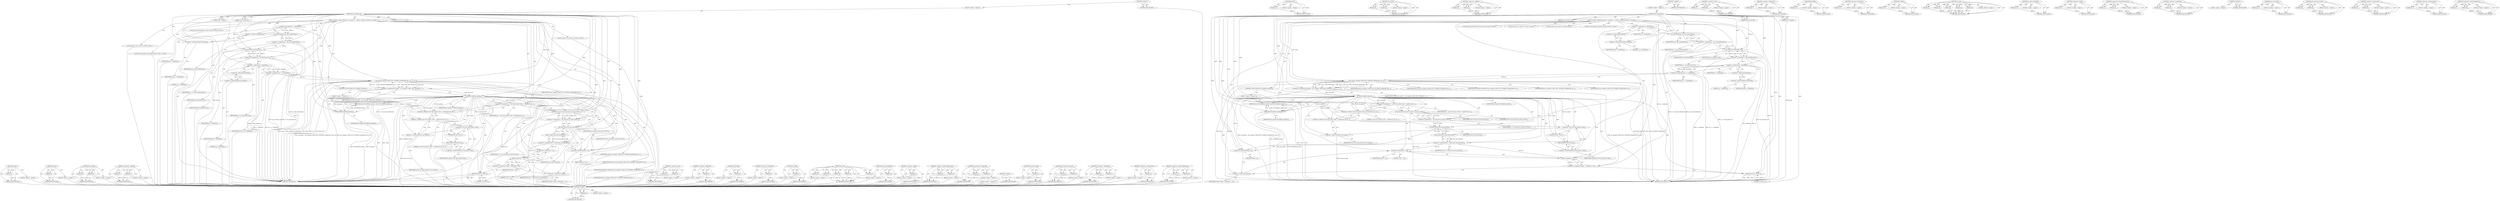 digraph "&lt;operator&gt;.indirectFieldAccess" {
vulnerable_205 [label=<(METHOD,xzalloc)>];
vulnerable_206 [label=<(PARAM,p1)>];
vulnerable_207 [label=<(BLOCK,&lt;empty&gt;,&lt;empty&gt;)>];
vulnerable_208 [label=<(METHOD_RETURN,ANY)>];
vulnerable_189 [label=<(METHOD,ntoh32)>];
vulnerable_190 [label=<(PARAM,p1)>];
vulnerable_191 [label=<(BLOCK,&lt;empty&gt;,&lt;empty&gt;)>];
vulnerable_192 [label=<(METHOD_RETURN,ANY)>];
vulnerable_139 [label=<(METHOD,nfs_add_fh3)>];
vulnerable_140 [label=<(PARAM,p1)>];
vulnerable_141 [label=<(PARAM,p2)>];
vulnerable_142 [label=<(BLOCK,&lt;empty&gt;,&lt;empty&gt;)>];
vulnerable_143 [label=<(METHOD_RETURN,ANY)>];
vulnerable_165 [label=<(METHOD,&lt;operator&gt;.addition)>];
vulnerable_166 [label=<(PARAM,p1)>];
vulnerable_167 [label=<(PARAM,p2)>];
vulnerable_168 [label=<(BLOCK,&lt;empty&gt;,&lt;empty&gt;)>];
vulnerable_169 [label=<(METHOD_RETURN,ANY)>];
vulnerable_6 [label=<(METHOD,&lt;global&gt;)<SUB>1</SUB>>];
vulnerable_7 [label=<(BLOCK,&lt;empty&gt;,&lt;empty&gt;)<SUB>1</SUB>>];
vulnerable_8 [label=<(METHOD,nfs_readlink_req)<SUB>1</SUB>>];
vulnerable_9 [label=<(PARAM,struct nfs_priv *npriv)<SUB>1</SUB>>];
vulnerable_10 [label=<(PARAM,struct nfs_fh *fh)<SUB>1</SUB>>];
vulnerable_11 [label=<(PARAM,char **target)<SUB>2</SUB>>];
vulnerable_12 [label=<(BLOCK,{
	uint32_t data[1024];
	uint32_t *p;
	uint32_t...,{
	uint32_t data[1024];
	uint32_t *p;
	uint32_t...)<SUB>3</SUB>>];
vulnerable_13 [label="<(LOCAL,uint32_t[1024] data: uint32_t[1024])<SUB>4</SUB>>"];
vulnerable_14 [label="<(LOCAL,uint32_t* p: uint32_t*)<SUB>5</SUB>>"];
vulnerable_15 [label="<(LOCAL,uint32_t len: uint32_t)<SUB>6</SUB>>"];
vulnerable_16 [label="<(LOCAL,struct packet* nfs_packet: packet*)<SUB>7</SUB>>"];
vulnerable_17 [label=<(&lt;operator&gt;.assignment,p = &amp;(data[0]))<SUB>30</SUB>>];
vulnerable_18 [label=<(IDENTIFIER,p,p = &amp;(data[0]))<SUB>30</SUB>>];
vulnerable_19 [label=<(&lt;operator&gt;.addressOf,&amp;(data[0]))<SUB>30</SUB>>];
vulnerable_20 [label=<(&lt;operator&gt;.indirectIndexAccess,data[0])<SUB>30</SUB>>];
vulnerable_21 [label=<(IDENTIFIER,data,p = &amp;(data[0]))<SUB>30</SUB>>];
vulnerable_22 [label=<(LITERAL,0,p = &amp;(data[0]))<SUB>30</SUB>>];
vulnerable_23 [label=<(&lt;operator&gt;.assignment,p = rpc_add_credentials(p))<SUB>31</SUB>>];
vulnerable_24 [label=<(IDENTIFIER,p,p = rpc_add_credentials(p))<SUB>31</SUB>>];
vulnerable_25 [label=<(rpc_add_credentials,rpc_add_credentials(p))<SUB>31</SUB>>];
vulnerable_26 [label=<(IDENTIFIER,p,rpc_add_credentials(p))<SUB>31</SUB>>];
vulnerable_27 [label=<(&lt;operator&gt;.assignment,p = nfs_add_fh3(p, fh))<SUB>33</SUB>>];
vulnerable_28 [label=<(IDENTIFIER,p,p = nfs_add_fh3(p, fh))<SUB>33</SUB>>];
vulnerable_29 [label=<(nfs_add_fh3,nfs_add_fh3(p, fh))<SUB>33</SUB>>];
vulnerable_30 [label=<(IDENTIFIER,p,nfs_add_fh3(p, fh))<SUB>33</SUB>>];
vulnerable_31 [label=<(IDENTIFIER,fh,nfs_add_fh3(p, fh))<SUB>33</SUB>>];
vulnerable_32 [label=<(&lt;operator&gt;.assignment,len = p - &amp;(data[0]))<SUB>35</SUB>>];
vulnerable_33 [label=<(IDENTIFIER,len,len = p - &amp;(data[0]))<SUB>35</SUB>>];
vulnerable_34 [label=<(&lt;operator&gt;.subtraction,p - &amp;(data[0]))<SUB>35</SUB>>];
vulnerable_35 [label=<(IDENTIFIER,p,p - &amp;(data[0]))<SUB>35</SUB>>];
vulnerable_36 [label=<(&lt;operator&gt;.addressOf,&amp;(data[0]))<SUB>35</SUB>>];
vulnerable_37 [label=<(&lt;operator&gt;.indirectIndexAccess,data[0])<SUB>35</SUB>>];
vulnerable_38 [label=<(IDENTIFIER,data,p - &amp;(data[0]))<SUB>35</SUB>>];
vulnerable_39 [label=<(LITERAL,0,p - &amp;(data[0]))<SUB>35</SUB>>];
vulnerable_40 [label=<(&lt;operator&gt;.assignment,nfs_packet = rpc_req(npriv, PROG_NFS, NFSPROC3_...)<SUB>37</SUB>>];
vulnerable_41 [label=<(IDENTIFIER,nfs_packet,nfs_packet = rpc_req(npriv, PROG_NFS, NFSPROC3_...)<SUB>37</SUB>>];
vulnerable_42 [label=<(rpc_req,rpc_req(npriv, PROG_NFS, NFSPROC3_READLINK, dat...)<SUB>37</SUB>>];
vulnerable_43 [label=<(IDENTIFIER,npriv,rpc_req(npriv, PROG_NFS, NFSPROC3_READLINK, dat...)<SUB>37</SUB>>];
vulnerable_44 [label=<(IDENTIFIER,PROG_NFS,rpc_req(npriv, PROG_NFS, NFSPROC3_READLINK, dat...)<SUB>37</SUB>>];
vulnerable_45 [label=<(IDENTIFIER,NFSPROC3_READLINK,rpc_req(npriv, PROG_NFS, NFSPROC3_READLINK, dat...)<SUB>37</SUB>>];
vulnerable_46 [label=<(IDENTIFIER,data,rpc_req(npriv, PROG_NFS, NFSPROC3_READLINK, dat...)<SUB>37</SUB>>];
vulnerable_47 [label=<(IDENTIFIER,len,rpc_req(npriv, PROG_NFS, NFSPROC3_READLINK, dat...)<SUB>37</SUB>>];
vulnerable_48 [label=<(CONTROL_STRUCTURE,IF,if (IS_ERR(nfs_packet)))<SUB>38</SUB>>];
vulnerable_49 [label=<(IS_ERR,IS_ERR(nfs_packet))<SUB>38</SUB>>];
vulnerable_50 [label=<(IDENTIFIER,nfs_packet,IS_ERR(nfs_packet))<SUB>38</SUB>>];
vulnerable_51 [label=<(BLOCK,&lt;empty&gt;,&lt;empty&gt;)<SUB>39</SUB>>];
vulnerable_52 [label=<(RETURN,return PTR_ERR(nfs_packet);,return PTR_ERR(nfs_packet);)<SUB>39</SUB>>];
vulnerable_53 [label=<(PTR_ERR,PTR_ERR(nfs_packet))<SUB>39</SUB>>];
vulnerable_54 [label=<(IDENTIFIER,nfs_packet,PTR_ERR(nfs_packet))<SUB>39</SUB>>];
vulnerable_55 [label=<(&lt;operator&gt;.assignment,p = (void *)nfs_packet-&gt;data + sizeof(struct rp...)<SUB>41</SUB>>];
vulnerable_56 [label=<(IDENTIFIER,p,p = (void *)nfs_packet-&gt;data + sizeof(struct rp...)<SUB>41</SUB>>];
vulnerable_57 [label=<(&lt;operator&gt;.addition,(void *)nfs_packet-&gt;data + sizeof(struct rpc_re...)<SUB>41</SUB>>];
vulnerable_58 [label=<(&lt;operator&gt;.addition,(void *)nfs_packet-&gt;data + sizeof(struct rpc_re...)<SUB>41</SUB>>];
vulnerable_59 [label=<(&lt;operator&gt;.cast,(void *)nfs_packet-&gt;data)<SUB>41</SUB>>];
vulnerable_60 [label=<(UNKNOWN,void *,void *)<SUB>41</SUB>>];
vulnerable_61 [label=<(&lt;operator&gt;.indirectFieldAccess,nfs_packet-&gt;data)<SUB>41</SUB>>];
vulnerable_62 [label=<(IDENTIFIER,nfs_packet,(void *)nfs_packet-&gt;data)<SUB>41</SUB>>];
vulnerable_63 [label=<(FIELD_IDENTIFIER,data,data)<SUB>41</SUB>>];
vulnerable_64 [label=<(&lt;operator&gt;.sizeOf,sizeof(struct rpc_reply))<SUB>41</SUB>>];
vulnerable_65 [label=<(IDENTIFIER,struct rpc_reply,sizeof(struct rpc_reply))<SUB>41</SUB>>];
vulnerable_66 [label=<(LITERAL,4,(void *)nfs_packet-&gt;data + sizeof(struct rpc_re...)<SUB>41</SUB>>];
vulnerable_67 [label=<(&lt;operator&gt;.assignment,p = nfs_read_post_op_attr(p, NULL))<SUB>43</SUB>>];
vulnerable_68 [label=<(IDENTIFIER,p,p = nfs_read_post_op_attr(p, NULL))<SUB>43</SUB>>];
vulnerable_69 [label=<(nfs_read_post_op_attr,nfs_read_post_op_attr(p, NULL))<SUB>43</SUB>>];
vulnerable_70 [label=<(IDENTIFIER,p,nfs_read_post_op_attr(p, NULL))<SUB>43</SUB>>];
vulnerable_71 [label=<(IDENTIFIER,NULL,nfs_read_post_op_attr(p, NULL))<SUB>43</SUB>>];
vulnerable_72 [label=<(&lt;operator&gt;.assignment,len = ntoh32(net_read_uint32(p)))<SUB>45</SUB>>];
vulnerable_73 [label=<(IDENTIFIER,len,len = ntoh32(net_read_uint32(p)))<SUB>45</SUB>>];
vulnerable_74 [label=<(ntoh32,ntoh32(net_read_uint32(p)))<SUB>45</SUB>>];
vulnerable_75 [label=<(net_read_uint32,net_read_uint32(p))<SUB>45</SUB>>];
vulnerable_76 [label=<(IDENTIFIER,p,net_read_uint32(p))<SUB>45</SUB>>];
vulnerable_77 [label=<(&lt;operator&gt;.postIncrement,p++)<SUB>46</SUB>>];
vulnerable_78 [label=<(IDENTIFIER,p,p++)<SUB>46</SUB>>];
vulnerable_79 [label=<(&lt;operator&gt;.assignment,*target = xzalloc(len + 1))<SUB>48</SUB>>];
vulnerable_80 [label=<(&lt;operator&gt;.indirection,*target)<SUB>48</SUB>>];
vulnerable_81 [label=<(IDENTIFIER,target,*target = xzalloc(len + 1))<SUB>48</SUB>>];
vulnerable_82 [label=<(xzalloc,xzalloc(len + 1))<SUB>48</SUB>>];
vulnerable_83 [label=<(&lt;operator&gt;.addition,len + 1)<SUB>48</SUB>>];
vulnerable_84 [label=<(IDENTIFIER,len,len + 1)<SUB>48</SUB>>];
vulnerable_85 [label=<(LITERAL,1,len + 1)<SUB>48</SUB>>];
vulnerable_86 [label=<(RETURN,return 0;,return 0;)<SUB>49</SUB>>];
vulnerable_87 [label=<(LITERAL,0,return 0;)<SUB>49</SUB>>];
vulnerable_88 [label=<(METHOD_RETURN,int)<SUB>1</SUB>>];
vulnerable_90 [label=<(METHOD_RETURN,ANY)<SUB>1</SUB>>];
vulnerable_170 [label=<(METHOD,&lt;operator&gt;.cast)>];
vulnerable_171 [label=<(PARAM,p1)>];
vulnerable_172 [label=<(PARAM,p2)>];
vulnerable_173 [label=<(BLOCK,&lt;empty&gt;,&lt;empty&gt;)>];
vulnerable_174 [label=<(METHOD_RETURN,ANY)>];
vulnerable_126 [label=<(METHOD,&lt;operator&gt;.addressOf)>];
vulnerable_127 [label=<(PARAM,p1)>];
vulnerable_128 [label=<(BLOCK,&lt;empty&gt;,&lt;empty&gt;)>];
vulnerable_129 [label=<(METHOD_RETURN,ANY)>];
vulnerable_161 [label=<(METHOD,PTR_ERR)>];
vulnerable_162 [label=<(PARAM,p1)>];
vulnerable_163 [label=<(BLOCK,&lt;empty&gt;,&lt;empty&gt;)>];
vulnerable_164 [label=<(METHOD_RETURN,ANY)>];
vulnerable_201 [label=<(METHOD,&lt;operator&gt;.indirection)>];
vulnerable_202 [label=<(PARAM,p1)>];
vulnerable_203 [label=<(BLOCK,&lt;empty&gt;,&lt;empty&gt;)>];
vulnerable_204 [label=<(METHOD_RETURN,ANY)>];
vulnerable_157 [label=<(METHOD,IS_ERR)>];
vulnerable_158 [label=<(PARAM,p1)>];
vulnerable_159 [label=<(BLOCK,&lt;empty&gt;,&lt;empty&gt;)>];
vulnerable_160 [label=<(METHOD_RETURN,ANY)>];
vulnerable_149 [label=<(METHOD,rpc_req)>];
vulnerable_150 [label=<(PARAM,p1)>];
vulnerable_151 [label=<(PARAM,p2)>];
vulnerable_152 [label=<(PARAM,p3)>];
vulnerable_153 [label=<(PARAM,p4)>];
vulnerable_154 [label=<(PARAM,p5)>];
vulnerable_155 [label=<(BLOCK,&lt;empty&gt;,&lt;empty&gt;)>];
vulnerable_156 [label=<(METHOD_RETURN,ANY)>];
vulnerable_135 [label=<(METHOD,rpc_add_credentials)>];
vulnerable_136 [label=<(PARAM,p1)>];
vulnerable_137 [label=<(BLOCK,&lt;empty&gt;,&lt;empty&gt;)>];
vulnerable_138 [label=<(METHOD_RETURN,ANY)>];
vulnerable_180 [label=<(METHOD,&lt;operator&gt;.sizeOf)>];
vulnerable_181 [label=<(PARAM,p1)>];
vulnerable_182 [label=<(BLOCK,&lt;empty&gt;,&lt;empty&gt;)>];
vulnerable_183 [label=<(METHOD_RETURN,ANY)>];
vulnerable_130 [label=<(METHOD,&lt;operator&gt;.indirectIndexAccess)>];
vulnerable_131 [label=<(PARAM,p1)>];
vulnerable_132 [label=<(PARAM,p2)>];
vulnerable_133 [label=<(BLOCK,&lt;empty&gt;,&lt;empty&gt;)>];
vulnerable_134 [label=<(METHOD_RETURN,ANY)>];
vulnerable_121 [label=<(METHOD,&lt;operator&gt;.assignment)>];
vulnerable_122 [label=<(PARAM,p1)>];
vulnerable_123 [label=<(PARAM,p2)>];
vulnerable_124 [label=<(BLOCK,&lt;empty&gt;,&lt;empty&gt;)>];
vulnerable_125 [label=<(METHOD_RETURN,ANY)>];
vulnerable_115 [label=<(METHOD,&lt;global&gt;)<SUB>1</SUB>>];
vulnerable_116 [label=<(BLOCK,&lt;empty&gt;,&lt;empty&gt;)>];
vulnerable_117 [label=<(METHOD_RETURN,ANY)>];
vulnerable_193 [label=<(METHOD,net_read_uint32)>];
vulnerable_194 [label=<(PARAM,p1)>];
vulnerable_195 [label=<(BLOCK,&lt;empty&gt;,&lt;empty&gt;)>];
vulnerable_196 [label=<(METHOD_RETURN,ANY)>];
vulnerable_184 [label=<(METHOD,nfs_read_post_op_attr)>];
vulnerable_185 [label=<(PARAM,p1)>];
vulnerable_186 [label=<(PARAM,p2)>];
vulnerable_187 [label=<(BLOCK,&lt;empty&gt;,&lt;empty&gt;)>];
vulnerable_188 [label=<(METHOD_RETURN,ANY)>];
vulnerable_144 [label=<(METHOD,&lt;operator&gt;.subtraction)>];
vulnerable_145 [label=<(PARAM,p1)>];
vulnerable_146 [label=<(PARAM,p2)>];
vulnerable_147 [label=<(BLOCK,&lt;empty&gt;,&lt;empty&gt;)>];
vulnerable_148 [label=<(METHOD_RETURN,ANY)>];
vulnerable_197 [label=<(METHOD,&lt;operator&gt;.postIncrement)>];
vulnerable_198 [label=<(PARAM,p1)>];
vulnerable_199 [label=<(BLOCK,&lt;empty&gt;,&lt;empty&gt;)>];
vulnerable_200 [label=<(METHOD_RETURN,ANY)>];
vulnerable_175 [label=<(METHOD,&lt;operator&gt;.indirectFieldAccess)>];
vulnerable_176 [label=<(PARAM,p1)>];
vulnerable_177 [label=<(PARAM,p2)>];
vulnerable_178 [label=<(BLOCK,&lt;empty&gt;,&lt;empty&gt;)>];
vulnerable_179 [label=<(METHOD_RETURN,ANY)>];
fixed_205 [label=<(METHOD,xzalloc)>];
fixed_206 [label=<(PARAM,p1)>];
fixed_207 [label=<(BLOCK,&lt;empty&gt;,&lt;empty&gt;)>];
fixed_208 [label=<(METHOD_RETURN,ANY)>];
fixed_189 [label=<(METHOD,ntoh32)>];
fixed_190 [label=<(PARAM,p1)>];
fixed_191 [label=<(BLOCK,&lt;empty&gt;,&lt;empty&gt;)>];
fixed_192 [label=<(METHOD_RETURN,ANY)>];
fixed_139 [label=<(METHOD,nfs_add_fh3)>];
fixed_140 [label=<(PARAM,p1)>];
fixed_141 [label=<(PARAM,p2)>];
fixed_142 [label=<(BLOCK,&lt;empty&gt;,&lt;empty&gt;)>];
fixed_143 [label=<(METHOD_RETURN,ANY)>];
fixed_165 [label=<(METHOD,&lt;operator&gt;.addition)>];
fixed_166 [label=<(PARAM,p1)>];
fixed_167 [label=<(PARAM,p2)>];
fixed_168 [label=<(BLOCK,&lt;empty&gt;,&lt;empty&gt;)>];
fixed_169 [label=<(METHOD_RETURN,ANY)>];
fixed_6 [label=<(METHOD,&lt;global&gt;)<SUB>1</SUB>>];
fixed_7 [label=<(BLOCK,&lt;empty&gt;,&lt;empty&gt;)<SUB>1</SUB>>];
fixed_8 [label=<(METHOD,nfs_readlink_req)<SUB>1</SUB>>];
fixed_9 [label=<(PARAM,struct nfs_priv *npriv)<SUB>1</SUB>>];
fixed_10 [label=<(PARAM,struct nfs_fh *fh)<SUB>1</SUB>>];
fixed_11 [label=<(PARAM,char **target)<SUB>2</SUB>>];
fixed_12 [label=<(BLOCK,{
	uint32_t data[1024];
	uint32_t *p;
	uint32_t...,{
	uint32_t data[1024];
	uint32_t *p;
	uint32_t...)<SUB>3</SUB>>];
fixed_13 [label="<(LOCAL,uint32_t[1024] data: uint32_t[1024])<SUB>4</SUB>>"];
fixed_14 [label="<(LOCAL,uint32_t* p: uint32_t*)<SUB>5</SUB>>"];
fixed_15 [label="<(LOCAL,uint32_t len: uint32_t)<SUB>6</SUB>>"];
fixed_16 [label="<(LOCAL,struct packet* nfs_packet: packet*)<SUB>7</SUB>>"];
fixed_17 [label=<(&lt;operator&gt;.assignment,p = &amp;(data[0]))<SUB>30</SUB>>];
fixed_18 [label=<(IDENTIFIER,p,p = &amp;(data[0]))<SUB>30</SUB>>];
fixed_19 [label=<(&lt;operator&gt;.addressOf,&amp;(data[0]))<SUB>30</SUB>>];
fixed_20 [label=<(&lt;operator&gt;.indirectIndexAccess,data[0])<SUB>30</SUB>>];
fixed_21 [label=<(IDENTIFIER,data,p = &amp;(data[0]))<SUB>30</SUB>>];
fixed_22 [label=<(LITERAL,0,p = &amp;(data[0]))<SUB>30</SUB>>];
fixed_23 [label=<(&lt;operator&gt;.assignment,p = rpc_add_credentials(p))<SUB>31</SUB>>];
fixed_24 [label=<(IDENTIFIER,p,p = rpc_add_credentials(p))<SUB>31</SUB>>];
fixed_25 [label=<(rpc_add_credentials,rpc_add_credentials(p))<SUB>31</SUB>>];
fixed_26 [label=<(IDENTIFIER,p,rpc_add_credentials(p))<SUB>31</SUB>>];
fixed_27 [label=<(&lt;operator&gt;.assignment,p = nfs_add_fh3(p, fh))<SUB>33</SUB>>];
fixed_28 [label=<(IDENTIFIER,p,p = nfs_add_fh3(p, fh))<SUB>33</SUB>>];
fixed_29 [label=<(nfs_add_fh3,nfs_add_fh3(p, fh))<SUB>33</SUB>>];
fixed_30 [label=<(IDENTIFIER,p,nfs_add_fh3(p, fh))<SUB>33</SUB>>];
fixed_31 [label=<(IDENTIFIER,fh,nfs_add_fh3(p, fh))<SUB>33</SUB>>];
fixed_32 [label=<(&lt;operator&gt;.assignment,len = p - &amp;(data[0]))<SUB>35</SUB>>];
fixed_33 [label=<(IDENTIFIER,len,len = p - &amp;(data[0]))<SUB>35</SUB>>];
fixed_34 [label=<(&lt;operator&gt;.subtraction,p - &amp;(data[0]))<SUB>35</SUB>>];
fixed_35 [label=<(IDENTIFIER,p,p - &amp;(data[0]))<SUB>35</SUB>>];
fixed_36 [label=<(&lt;operator&gt;.addressOf,&amp;(data[0]))<SUB>35</SUB>>];
fixed_37 [label=<(&lt;operator&gt;.indirectIndexAccess,data[0])<SUB>35</SUB>>];
fixed_38 [label=<(IDENTIFIER,data,p - &amp;(data[0]))<SUB>35</SUB>>];
fixed_39 [label=<(LITERAL,0,p - &amp;(data[0]))<SUB>35</SUB>>];
fixed_40 [label=<(&lt;operator&gt;.assignment,nfs_packet = rpc_req(npriv, PROG_NFS, NFSPROC3_...)<SUB>37</SUB>>];
fixed_41 [label=<(IDENTIFIER,nfs_packet,nfs_packet = rpc_req(npriv, PROG_NFS, NFSPROC3_...)<SUB>37</SUB>>];
fixed_42 [label=<(rpc_req,rpc_req(npriv, PROG_NFS, NFSPROC3_READLINK, dat...)<SUB>37</SUB>>];
fixed_43 [label=<(IDENTIFIER,npriv,rpc_req(npriv, PROG_NFS, NFSPROC3_READLINK, dat...)<SUB>37</SUB>>];
fixed_44 [label=<(IDENTIFIER,PROG_NFS,rpc_req(npriv, PROG_NFS, NFSPROC3_READLINK, dat...)<SUB>37</SUB>>];
fixed_45 [label=<(IDENTIFIER,NFSPROC3_READLINK,rpc_req(npriv, PROG_NFS, NFSPROC3_READLINK, dat...)<SUB>37</SUB>>];
fixed_46 [label=<(IDENTIFIER,data,rpc_req(npriv, PROG_NFS, NFSPROC3_READLINK, dat...)<SUB>37</SUB>>];
fixed_47 [label=<(IDENTIFIER,len,rpc_req(npriv, PROG_NFS, NFSPROC3_READLINK, dat...)<SUB>37</SUB>>];
fixed_48 [label=<(CONTROL_STRUCTURE,IF,if (IS_ERR(nfs_packet)))<SUB>38</SUB>>];
fixed_49 [label=<(IS_ERR,IS_ERR(nfs_packet))<SUB>38</SUB>>];
fixed_50 [label=<(IDENTIFIER,nfs_packet,IS_ERR(nfs_packet))<SUB>38</SUB>>];
fixed_51 [label=<(BLOCK,&lt;empty&gt;,&lt;empty&gt;)<SUB>39</SUB>>];
fixed_52 [label=<(RETURN,return PTR_ERR(nfs_packet);,return PTR_ERR(nfs_packet);)<SUB>39</SUB>>];
fixed_53 [label=<(PTR_ERR,PTR_ERR(nfs_packet))<SUB>39</SUB>>];
fixed_54 [label=<(IDENTIFIER,nfs_packet,PTR_ERR(nfs_packet))<SUB>39</SUB>>];
fixed_55 [label=<(&lt;operator&gt;.assignment,p = (void *)nfs_packet-&gt;data + sizeof(struct rp...)<SUB>41</SUB>>];
fixed_56 [label=<(IDENTIFIER,p,p = (void *)nfs_packet-&gt;data + sizeof(struct rp...)<SUB>41</SUB>>];
fixed_57 [label=<(&lt;operator&gt;.addition,(void *)nfs_packet-&gt;data + sizeof(struct rpc_re...)<SUB>41</SUB>>];
fixed_58 [label=<(&lt;operator&gt;.addition,(void *)nfs_packet-&gt;data + sizeof(struct rpc_re...)<SUB>41</SUB>>];
fixed_59 [label=<(&lt;operator&gt;.cast,(void *)nfs_packet-&gt;data)<SUB>41</SUB>>];
fixed_60 [label=<(UNKNOWN,void *,void *)<SUB>41</SUB>>];
fixed_61 [label=<(&lt;operator&gt;.indirectFieldAccess,nfs_packet-&gt;data)<SUB>41</SUB>>];
fixed_62 [label=<(IDENTIFIER,nfs_packet,(void *)nfs_packet-&gt;data)<SUB>41</SUB>>];
fixed_63 [label=<(FIELD_IDENTIFIER,data,data)<SUB>41</SUB>>];
fixed_64 [label=<(&lt;operator&gt;.sizeOf,sizeof(struct rpc_reply))<SUB>41</SUB>>];
fixed_65 [label=<(IDENTIFIER,struct rpc_reply,sizeof(struct rpc_reply))<SUB>41</SUB>>];
fixed_66 [label=<(LITERAL,4,(void *)nfs_packet-&gt;data + sizeof(struct rpc_re...)<SUB>41</SUB>>];
fixed_67 [label=<(&lt;operator&gt;.assignment,p = nfs_read_post_op_attr(p, NULL))<SUB>43</SUB>>];
fixed_68 [label=<(IDENTIFIER,p,p = nfs_read_post_op_attr(p, NULL))<SUB>43</SUB>>];
fixed_69 [label=<(nfs_read_post_op_attr,nfs_read_post_op_attr(p, NULL))<SUB>43</SUB>>];
fixed_70 [label=<(IDENTIFIER,p,nfs_read_post_op_attr(p, NULL))<SUB>43</SUB>>];
fixed_71 [label=<(IDENTIFIER,NULL,nfs_read_post_op_attr(p, NULL))<SUB>43</SUB>>];
fixed_72 [label=<(&lt;operator&gt;.assignment,len = ntoh32(net_read_uint32(p)))<SUB>45</SUB>>];
fixed_73 [label=<(IDENTIFIER,len,len = ntoh32(net_read_uint32(p)))<SUB>45</SUB>>];
fixed_74 [label=<(ntoh32,ntoh32(net_read_uint32(p)))<SUB>45</SUB>>];
fixed_75 [label=<(net_read_uint32,net_read_uint32(p))<SUB>45</SUB>>];
fixed_76 [label=<(IDENTIFIER,p,net_read_uint32(p))<SUB>45</SUB>>];
fixed_77 [label=<(&lt;operator&gt;.postIncrement,p++)<SUB>50</SUB>>];
fixed_78 [label=<(IDENTIFIER,p,p++)<SUB>50</SUB>>];
fixed_79 [label=<(&lt;operator&gt;.assignment,*target = xzalloc(len + 1))<SUB>52</SUB>>];
fixed_80 [label=<(&lt;operator&gt;.indirection,*target)<SUB>52</SUB>>];
fixed_81 [label=<(IDENTIFIER,target,*target = xzalloc(len + 1))<SUB>52</SUB>>];
fixed_82 [label=<(xzalloc,xzalloc(len + 1))<SUB>52</SUB>>];
fixed_83 [label=<(&lt;operator&gt;.addition,len + 1)<SUB>52</SUB>>];
fixed_84 [label=<(IDENTIFIER,len,len + 1)<SUB>52</SUB>>];
fixed_85 [label=<(LITERAL,1,len + 1)<SUB>52</SUB>>];
fixed_86 [label=<(RETURN,return 0;,return 0;)<SUB>53</SUB>>];
fixed_87 [label=<(LITERAL,0,return 0;)<SUB>53</SUB>>];
fixed_88 [label=<(METHOD_RETURN,int)<SUB>1</SUB>>];
fixed_90 [label=<(METHOD_RETURN,ANY)<SUB>1</SUB>>];
fixed_170 [label=<(METHOD,&lt;operator&gt;.cast)>];
fixed_171 [label=<(PARAM,p1)>];
fixed_172 [label=<(PARAM,p2)>];
fixed_173 [label=<(BLOCK,&lt;empty&gt;,&lt;empty&gt;)>];
fixed_174 [label=<(METHOD_RETURN,ANY)>];
fixed_126 [label=<(METHOD,&lt;operator&gt;.addressOf)>];
fixed_127 [label=<(PARAM,p1)>];
fixed_128 [label=<(BLOCK,&lt;empty&gt;,&lt;empty&gt;)>];
fixed_129 [label=<(METHOD_RETURN,ANY)>];
fixed_161 [label=<(METHOD,PTR_ERR)>];
fixed_162 [label=<(PARAM,p1)>];
fixed_163 [label=<(BLOCK,&lt;empty&gt;,&lt;empty&gt;)>];
fixed_164 [label=<(METHOD_RETURN,ANY)>];
fixed_201 [label=<(METHOD,&lt;operator&gt;.indirection)>];
fixed_202 [label=<(PARAM,p1)>];
fixed_203 [label=<(BLOCK,&lt;empty&gt;,&lt;empty&gt;)>];
fixed_204 [label=<(METHOD_RETURN,ANY)>];
fixed_157 [label=<(METHOD,IS_ERR)>];
fixed_158 [label=<(PARAM,p1)>];
fixed_159 [label=<(BLOCK,&lt;empty&gt;,&lt;empty&gt;)>];
fixed_160 [label=<(METHOD_RETURN,ANY)>];
fixed_149 [label=<(METHOD,rpc_req)>];
fixed_150 [label=<(PARAM,p1)>];
fixed_151 [label=<(PARAM,p2)>];
fixed_152 [label=<(PARAM,p3)>];
fixed_153 [label=<(PARAM,p4)>];
fixed_154 [label=<(PARAM,p5)>];
fixed_155 [label=<(BLOCK,&lt;empty&gt;,&lt;empty&gt;)>];
fixed_156 [label=<(METHOD_RETURN,ANY)>];
fixed_135 [label=<(METHOD,rpc_add_credentials)>];
fixed_136 [label=<(PARAM,p1)>];
fixed_137 [label=<(BLOCK,&lt;empty&gt;,&lt;empty&gt;)>];
fixed_138 [label=<(METHOD_RETURN,ANY)>];
fixed_180 [label=<(METHOD,&lt;operator&gt;.sizeOf)>];
fixed_181 [label=<(PARAM,p1)>];
fixed_182 [label=<(BLOCK,&lt;empty&gt;,&lt;empty&gt;)>];
fixed_183 [label=<(METHOD_RETURN,ANY)>];
fixed_130 [label=<(METHOD,&lt;operator&gt;.indirectIndexAccess)>];
fixed_131 [label=<(PARAM,p1)>];
fixed_132 [label=<(PARAM,p2)>];
fixed_133 [label=<(BLOCK,&lt;empty&gt;,&lt;empty&gt;)>];
fixed_134 [label=<(METHOD_RETURN,ANY)>];
fixed_121 [label=<(METHOD,&lt;operator&gt;.assignment)>];
fixed_122 [label=<(PARAM,p1)>];
fixed_123 [label=<(PARAM,p2)>];
fixed_124 [label=<(BLOCK,&lt;empty&gt;,&lt;empty&gt;)>];
fixed_125 [label=<(METHOD_RETURN,ANY)>];
fixed_115 [label=<(METHOD,&lt;global&gt;)<SUB>1</SUB>>];
fixed_116 [label=<(BLOCK,&lt;empty&gt;,&lt;empty&gt;)>];
fixed_117 [label=<(METHOD_RETURN,ANY)>];
fixed_193 [label=<(METHOD,net_read_uint32)>];
fixed_194 [label=<(PARAM,p1)>];
fixed_195 [label=<(BLOCK,&lt;empty&gt;,&lt;empty&gt;)>];
fixed_196 [label=<(METHOD_RETURN,ANY)>];
fixed_184 [label=<(METHOD,nfs_read_post_op_attr)>];
fixed_185 [label=<(PARAM,p1)>];
fixed_186 [label=<(PARAM,p2)>];
fixed_187 [label=<(BLOCK,&lt;empty&gt;,&lt;empty&gt;)>];
fixed_188 [label=<(METHOD_RETURN,ANY)>];
fixed_144 [label=<(METHOD,&lt;operator&gt;.subtraction)>];
fixed_145 [label=<(PARAM,p1)>];
fixed_146 [label=<(PARAM,p2)>];
fixed_147 [label=<(BLOCK,&lt;empty&gt;,&lt;empty&gt;)>];
fixed_148 [label=<(METHOD_RETURN,ANY)>];
fixed_197 [label=<(METHOD,&lt;operator&gt;.postIncrement)>];
fixed_198 [label=<(PARAM,p1)>];
fixed_199 [label=<(BLOCK,&lt;empty&gt;,&lt;empty&gt;)>];
fixed_200 [label=<(METHOD_RETURN,ANY)>];
fixed_175 [label=<(METHOD,&lt;operator&gt;.indirectFieldAccess)>];
fixed_176 [label=<(PARAM,p1)>];
fixed_177 [label=<(PARAM,p2)>];
fixed_178 [label=<(BLOCK,&lt;empty&gt;,&lt;empty&gt;)>];
fixed_179 [label=<(METHOD_RETURN,ANY)>];
vulnerable_205 -> vulnerable_206  [key=0, label="AST: "];
vulnerable_205 -> vulnerable_206  [key=1, label="DDG: "];
vulnerable_205 -> vulnerable_207  [key=0, label="AST: "];
vulnerable_205 -> vulnerable_208  [key=0, label="AST: "];
vulnerable_205 -> vulnerable_208  [key=1, label="CFG: "];
vulnerable_206 -> vulnerable_208  [key=0, label="DDG: p1"];
vulnerable_189 -> vulnerable_190  [key=0, label="AST: "];
vulnerable_189 -> vulnerable_190  [key=1, label="DDG: "];
vulnerable_189 -> vulnerable_191  [key=0, label="AST: "];
vulnerable_189 -> vulnerable_192  [key=0, label="AST: "];
vulnerable_189 -> vulnerable_192  [key=1, label="CFG: "];
vulnerable_190 -> vulnerable_192  [key=0, label="DDG: p1"];
vulnerable_139 -> vulnerable_140  [key=0, label="AST: "];
vulnerable_139 -> vulnerable_140  [key=1, label="DDG: "];
vulnerable_139 -> vulnerable_142  [key=0, label="AST: "];
vulnerable_139 -> vulnerable_141  [key=0, label="AST: "];
vulnerable_139 -> vulnerable_141  [key=1, label="DDG: "];
vulnerable_139 -> vulnerable_143  [key=0, label="AST: "];
vulnerable_139 -> vulnerable_143  [key=1, label="CFG: "];
vulnerable_140 -> vulnerable_143  [key=0, label="DDG: p1"];
vulnerable_141 -> vulnerable_143  [key=0, label="DDG: p2"];
vulnerable_165 -> vulnerable_166  [key=0, label="AST: "];
vulnerable_165 -> vulnerable_166  [key=1, label="DDG: "];
vulnerable_165 -> vulnerable_168  [key=0, label="AST: "];
vulnerable_165 -> vulnerable_167  [key=0, label="AST: "];
vulnerable_165 -> vulnerable_167  [key=1, label="DDG: "];
vulnerable_165 -> vulnerable_169  [key=0, label="AST: "];
vulnerable_165 -> vulnerable_169  [key=1, label="CFG: "];
vulnerable_166 -> vulnerable_169  [key=0, label="DDG: p1"];
vulnerable_167 -> vulnerable_169  [key=0, label="DDG: p2"];
vulnerable_6 -> vulnerable_7  [key=0, label="AST: "];
vulnerable_6 -> vulnerable_90  [key=0, label="AST: "];
vulnerable_6 -> vulnerable_90  [key=1, label="CFG: "];
vulnerable_7 -> vulnerable_8  [key=0, label="AST: "];
vulnerable_8 -> vulnerable_9  [key=0, label="AST: "];
vulnerable_8 -> vulnerable_9  [key=1, label="DDG: "];
vulnerable_8 -> vulnerable_10  [key=0, label="AST: "];
vulnerable_8 -> vulnerable_10  [key=1, label="DDG: "];
vulnerable_8 -> vulnerable_11  [key=0, label="AST: "];
vulnerable_8 -> vulnerable_11  [key=1, label="DDG: "];
vulnerable_8 -> vulnerable_12  [key=0, label="AST: "];
vulnerable_8 -> vulnerable_88  [key=0, label="AST: "];
vulnerable_8 -> vulnerable_20  [key=0, label="CFG: "];
vulnerable_8 -> vulnerable_55  [key=0, label="DDG: "];
vulnerable_8 -> vulnerable_86  [key=0, label="DDG: "];
vulnerable_8 -> vulnerable_77  [key=0, label="DDG: "];
vulnerable_8 -> vulnerable_87  [key=0, label="DDG: "];
vulnerable_8 -> vulnerable_25  [key=0, label="DDG: "];
vulnerable_8 -> vulnerable_29  [key=0, label="DDG: "];
vulnerable_8 -> vulnerable_34  [key=0, label="DDG: "];
vulnerable_8 -> vulnerable_42  [key=0, label="DDG: "];
vulnerable_8 -> vulnerable_49  [key=0, label="DDG: "];
vulnerable_8 -> vulnerable_57  [key=0, label="DDG: "];
vulnerable_8 -> vulnerable_69  [key=0, label="DDG: "];
vulnerable_8 -> vulnerable_82  [key=0, label="DDG: "];
vulnerable_8 -> vulnerable_75  [key=0, label="DDG: "];
vulnerable_8 -> vulnerable_83  [key=0, label="DDG: "];
vulnerable_8 -> vulnerable_53  [key=0, label="DDG: "];
vulnerable_9 -> vulnerable_42  [key=0, label="DDG: npriv"];
vulnerable_10 -> vulnerable_29  [key=0, label="DDG: fh"];
vulnerable_11 -> vulnerable_88  [key=0, label="DDG: target"];
vulnerable_12 -> vulnerable_13  [key=0, label="AST: "];
vulnerable_12 -> vulnerable_14  [key=0, label="AST: "];
vulnerable_12 -> vulnerable_15  [key=0, label="AST: "];
vulnerable_12 -> vulnerable_16  [key=0, label="AST: "];
vulnerable_12 -> vulnerable_17  [key=0, label="AST: "];
vulnerable_12 -> vulnerable_23  [key=0, label="AST: "];
vulnerable_12 -> vulnerable_27  [key=0, label="AST: "];
vulnerable_12 -> vulnerable_32  [key=0, label="AST: "];
vulnerable_12 -> vulnerable_40  [key=0, label="AST: "];
vulnerable_12 -> vulnerable_48  [key=0, label="AST: "];
vulnerable_12 -> vulnerable_55  [key=0, label="AST: "];
vulnerable_12 -> vulnerable_67  [key=0, label="AST: "];
vulnerable_12 -> vulnerable_72  [key=0, label="AST: "];
vulnerable_12 -> vulnerable_77  [key=0, label="AST: "];
vulnerable_12 -> vulnerable_79  [key=0, label="AST: "];
vulnerable_12 -> vulnerable_86  [key=0, label="AST: "];
vulnerable_17 -> vulnerable_18  [key=0, label="AST: "];
vulnerable_17 -> vulnerable_19  [key=0, label="AST: "];
vulnerable_17 -> vulnerable_25  [key=0, label="CFG: "];
vulnerable_17 -> vulnerable_25  [key=1, label="DDG: p"];
vulnerable_17 -> vulnerable_88  [key=0, label="DDG: p = &amp;(data[0])"];
vulnerable_19 -> vulnerable_20  [key=0, label="AST: "];
vulnerable_19 -> vulnerable_17  [key=0, label="CFG: "];
vulnerable_20 -> vulnerable_21  [key=0, label="AST: "];
vulnerable_20 -> vulnerable_22  [key=0, label="AST: "];
vulnerable_20 -> vulnerable_19  [key=0, label="CFG: "];
vulnerable_23 -> vulnerable_24  [key=0, label="AST: "];
vulnerable_23 -> vulnerable_25  [key=0, label="AST: "];
vulnerable_23 -> vulnerable_29  [key=0, label="CFG: "];
vulnerable_23 -> vulnerable_29  [key=1, label="DDG: p"];
vulnerable_23 -> vulnerable_88  [key=0, label="DDG: rpc_add_credentials(p)"];
vulnerable_23 -> vulnerable_88  [key=1, label="DDG: p = rpc_add_credentials(p)"];
vulnerable_25 -> vulnerable_26  [key=0, label="AST: "];
vulnerable_25 -> vulnerable_23  [key=0, label="CFG: "];
vulnerable_25 -> vulnerable_23  [key=1, label="DDG: p"];
vulnerable_27 -> vulnerable_28  [key=0, label="AST: "];
vulnerable_27 -> vulnerable_29  [key=0, label="AST: "];
vulnerable_27 -> vulnerable_37  [key=0, label="CFG: "];
vulnerable_27 -> vulnerable_88  [key=0, label="DDG: nfs_add_fh3(p, fh)"];
vulnerable_27 -> vulnerable_88  [key=1, label="DDG: p = nfs_add_fh3(p, fh)"];
vulnerable_27 -> vulnerable_34  [key=0, label="DDG: p"];
vulnerable_29 -> vulnerable_30  [key=0, label="AST: "];
vulnerable_29 -> vulnerable_31  [key=0, label="AST: "];
vulnerable_29 -> vulnerable_27  [key=0, label="CFG: "];
vulnerable_29 -> vulnerable_27  [key=1, label="DDG: p"];
vulnerable_29 -> vulnerable_27  [key=2, label="DDG: fh"];
vulnerable_29 -> vulnerable_88  [key=0, label="DDG: fh"];
vulnerable_32 -> vulnerable_33  [key=0, label="AST: "];
vulnerable_32 -> vulnerable_34  [key=0, label="AST: "];
vulnerable_32 -> vulnerable_42  [key=0, label="CFG: "];
vulnerable_32 -> vulnerable_42  [key=1, label="DDG: len"];
vulnerable_32 -> vulnerable_88  [key=0, label="DDG: p - &amp;(data[0])"];
vulnerable_32 -> vulnerable_88  [key=1, label="DDG: len = p - &amp;(data[0])"];
vulnerable_34 -> vulnerable_35  [key=0, label="AST: "];
vulnerable_34 -> vulnerable_36  [key=0, label="AST: "];
vulnerable_34 -> vulnerable_32  [key=0, label="CFG: "];
vulnerable_34 -> vulnerable_32  [key=1, label="DDG: p"];
vulnerable_34 -> vulnerable_32  [key=2, label="DDG: &amp;(data[0])"];
vulnerable_34 -> vulnerable_88  [key=0, label="DDG: p"];
vulnerable_34 -> vulnerable_88  [key=1, label="DDG: &amp;(data[0])"];
vulnerable_36 -> vulnerable_37  [key=0, label="AST: "];
vulnerable_36 -> vulnerable_34  [key=0, label="CFG: "];
vulnerable_37 -> vulnerable_38  [key=0, label="AST: "];
vulnerable_37 -> vulnerable_39  [key=0, label="AST: "];
vulnerable_37 -> vulnerable_36  [key=0, label="CFG: "];
vulnerable_40 -> vulnerable_41  [key=0, label="AST: "];
vulnerable_40 -> vulnerable_42  [key=0, label="AST: "];
vulnerable_40 -> vulnerable_49  [key=0, label="CFG: "];
vulnerable_40 -> vulnerable_49  [key=1, label="DDG: nfs_packet"];
vulnerable_40 -> vulnerable_88  [key=0, label="DDG: rpc_req(npriv, PROG_NFS, NFSPROC3_READLINK, data, len)"];
vulnerable_40 -> vulnerable_88  [key=1, label="DDG: nfs_packet = rpc_req(npriv, PROG_NFS, NFSPROC3_READLINK, data, len)"];
vulnerable_42 -> vulnerable_43  [key=0, label="AST: "];
vulnerable_42 -> vulnerable_44  [key=0, label="AST: "];
vulnerable_42 -> vulnerable_45  [key=0, label="AST: "];
vulnerable_42 -> vulnerable_46  [key=0, label="AST: "];
vulnerable_42 -> vulnerable_47  [key=0, label="AST: "];
vulnerable_42 -> vulnerable_40  [key=0, label="CFG: "];
vulnerable_42 -> vulnerable_40  [key=1, label="DDG: data"];
vulnerable_42 -> vulnerable_40  [key=2, label="DDG: PROG_NFS"];
vulnerable_42 -> vulnerable_40  [key=3, label="DDG: npriv"];
vulnerable_42 -> vulnerable_40  [key=4, label="DDG: len"];
vulnerable_42 -> vulnerable_40  [key=5, label="DDG: NFSPROC3_READLINK"];
vulnerable_42 -> vulnerable_88  [key=0, label="DDG: npriv"];
vulnerable_42 -> vulnerable_88  [key=1, label="DDG: NFSPROC3_READLINK"];
vulnerable_42 -> vulnerable_88  [key=2, label="DDG: data"];
vulnerable_42 -> vulnerable_88  [key=3, label="DDG: len"];
vulnerable_42 -> vulnerable_88  [key=4, label="DDG: PROG_NFS"];
vulnerable_48 -> vulnerable_49  [key=0, label="AST: "];
vulnerable_48 -> vulnerable_51  [key=0, label="AST: "];
vulnerable_49 -> vulnerable_50  [key=0, label="AST: "];
vulnerable_49 -> vulnerable_53  [key=0, label="CFG: "];
vulnerable_49 -> vulnerable_53  [key=1, label="DDG: nfs_packet"];
vulnerable_49 -> vulnerable_53  [key=2, label="CDG: "];
vulnerable_49 -> vulnerable_60  [key=0, label="CFG: "];
vulnerable_49 -> vulnerable_60  [key=1, label="CDG: "];
vulnerable_49 -> vulnerable_88  [key=0, label="DDG: IS_ERR(nfs_packet)"];
vulnerable_49 -> vulnerable_55  [key=0, label="DDG: nfs_packet"];
vulnerable_49 -> vulnerable_55  [key=1, label="CDG: "];
vulnerable_49 -> vulnerable_57  [key=0, label="DDG: nfs_packet"];
vulnerable_49 -> vulnerable_57  [key=1, label="CDG: "];
vulnerable_49 -> vulnerable_58  [key=0, label="DDG: nfs_packet"];
vulnerable_49 -> vulnerable_58  [key=1, label="CDG: "];
vulnerable_49 -> vulnerable_59  [key=0, label="DDG: nfs_packet"];
vulnerable_49 -> vulnerable_59  [key=1, label="CDG: "];
vulnerable_49 -> vulnerable_80  [key=0, label="CDG: "];
vulnerable_49 -> vulnerable_61  [key=0, label="CDG: "];
vulnerable_49 -> vulnerable_77  [key=0, label="CDG: "];
vulnerable_49 -> vulnerable_64  [key=0, label="CDG: "];
vulnerable_49 -> vulnerable_83  [key=0, label="CDG: "];
vulnerable_49 -> vulnerable_75  [key=0, label="CDG: "];
vulnerable_49 -> vulnerable_52  [key=0, label="CDG: "];
vulnerable_49 -> vulnerable_72  [key=0, label="CDG: "];
vulnerable_49 -> vulnerable_69  [key=0, label="CDG: "];
vulnerable_49 -> vulnerable_67  [key=0, label="CDG: "];
vulnerable_49 -> vulnerable_74  [key=0, label="CDG: "];
vulnerable_49 -> vulnerable_63  [key=0, label="CDG: "];
vulnerable_49 -> vulnerable_82  [key=0, label="CDG: "];
vulnerable_49 -> vulnerable_79  [key=0, label="CDG: "];
vulnerable_49 -> vulnerable_86  [key=0, label="CDG: "];
vulnerable_51 -> vulnerable_52  [key=0, label="AST: "];
vulnerable_52 -> vulnerable_53  [key=0, label="AST: "];
vulnerable_52 -> vulnerable_88  [key=0, label="CFG: "];
vulnerable_52 -> vulnerable_88  [key=1, label="DDG: &lt;RET&gt;"];
vulnerable_53 -> vulnerable_54  [key=0, label="AST: "];
vulnerable_53 -> vulnerable_52  [key=0, label="CFG: "];
vulnerable_53 -> vulnerable_52  [key=1, label="DDG: PTR_ERR(nfs_packet)"];
vulnerable_53 -> vulnerable_88  [key=0, label="DDG: nfs_packet"];
vulnerable_53 -> vulnerable_88  [key=1, label="DDG: PTR_ERR(nfs_packet)"];
vulnerable_55 -> vulnerable_56  [key=0, label="AST: "];
vulnerable_55 -> vulnerable_57  [key=0, label="AST: "];
vulnerable_55 -> vulnerable_69  [key=0, label="CFG: "];
vulnerable_55 -> vulnerable_69  [key=1, label="DDG: p"];
vulnerable_57 -> vulnerable_58  [key=0, label="AST: "];
vulnerable_57 -> vulnerable_66  [key=0, label="AST: "];
vulnerable_57 -> vulnerable_55  [key=0, label="CFG: "];
vulnerable_58 -> vulnerable_59  [key=0, label="AST: "];
vulnerable_58 -> vulnerable_64  [key=0, label="AST: "];
vulnerable_58 -> vulnerable_57  [key=0, label="CFG: "];
vulnerable_59 -> vulnerable_60  [key=0, label="AST: "];
vulnerable_59 -> vulnerable_61  [key=0, label="AST: "];
vulnerable_59 -> vulnerable_64  [key=0, label="CFG: "];
vulnerable_60 -> vulnerable_63  [key=0, label="CFG: "];
vulnerable_61 -> vulnerable_62  [key=0, label="AST: "];
vulnerable_61 -> vulnerable_63  [key=0, label="AST: "];
vulnerable_61 -> vulnerable_59  [key=0, label="CFG: "];
vulnerable_63 -> vulnerable_61  [key=0, label="CFG: "];
vulnerable_64 -> vulnerable_65  [key=0, label="AST: "];
vulnerable_64 -> vulnerable_58  [key=0, label="CFG: "];
vulnerable_64 -> vulnerable_88  [key=0, label="DDG: struct rpc_reply"];
vulnerable_67 -> vulnerable_68  [key=0, label="AST: "];
vulnerable_67 -> vulnerable_69  [key=0, label="AST: "];
vulnerable_67 -> vulnerable_75  [key=0, label="CFG: "];
vulnerable_67 -> vulnerable_75  [key=1, label="DDG: p"];
vulnerable_69 -> vulnerable_70  [key=0, label="AST: "];
vulnerable_69 -> vulnerable_71  [key=0, label="AST: "];
vulnerable_69 -> vulnerable_67  [key=0, label="CFG: "];
vulnerable_69 -> vulnerable_67  [key=1, label="DDG: p"];
vulnerable_69 -> vulnerable_67  [key=2, label="DDG: NULL"];
vulnerable_69 -> vulnerable_88  [key=0, label="DDG: NULL"];
vulnerable_72 -> vulnerable_73  [key=0, label="AST: "];
vulnerable_72 -> vulnerable_74  [key=0, label="AST: "];
vulnerable_72 -> vulnerable_77  [key=0, label="CFG: "];
vulnerable_72 -> vulnerable_82  [key=0, label="DDG: len"];
vulnerable_72 -> vulnerable_83  [key=0, label="DDG: len"];
vulnerable_74 -> vulnerable_75  [key=0, label="AST: "];
vulnerable_74 -> vulnerable_72  [key=0, label="CFG: "];
vulnerable_74 -> vulnerable_72  [key=1, label="DDG: net_read_uint32(p)"];
vulnerable_75 -> vulnerable_76  [key=0, label="AST: "];
vulnerable_75 -> vulnerable_74  [key=0, label="CFG: "];
vulnerable_75 -> vulnerable_74  [key=1, label="DDG: p"];
vulnerable_75 -> vulnerable_77  [key=0, label="DDG: p"];
vulnerable_77 -> vulnerable_78  [key=0, label="AST: "];
vulnerable_77 -> vulnerable_80  [key=0, label="CFG: "];
vulnerable_79 -> vulnerable_80  [key=0, label="AST: "];
vulnerable_79 -> vulnerable_82  [key=0, label="AST: "];
vulnerable_79 -> vulnerable_86  [key=0, label="CFG: "];
vulnerable_80 -> vulnerable_81  [key=0, label="AST: "];
vulnerable_80 -> vulnerable_83  [key=0, label="CFG: "];
vulnerable_82 -> vulnerable_83  [key=0, label="AST: "];
vulnerable_82 -> vulnerable_79  [key=0, label="CFG: "];
vulnerable_82 -> vulnerable_79  [key=1, label="DDG: len + 1"];
vulnerable_83 -> vulnerable_84  [key=0, label="AST: "];
vulnerable_83 -> vulnerable_85  [key=0, label="AST: "];
vulnerable_83 -> vulnerable_82  [key=0, label="CFG: "];
vulnerable_86 -> vulnerable_87  [key=0, label="AST: "];
vulnerable_86 -> vulnerable_88  [key=0, label="CFG: "];
vulnerable_86 -> vulnerable_88  [key=1, label="DDG: &lt;RET&gt;"];
vulnerable_87 -> vulnerable_86  [key=0, label="DDG: 0"];
vulnerable_170 -> vulnerable_171  [key=0, label="AST: "];
vulnerable_170 -> vulnerable_171  [key=1, label="DDG: "];
vulnerable_170 -> vulnerable_173  [key=0, label="AST: "];
vulnerable_170 -> vulnerable_172  [key=0, label="AST: "];
vulnerable_170 -> vulnerable_172  [key=1, label="DDG: "];
vulnerable_170 -> vulnerable_174  [key=0, label="AST: "];
vulnerable_170 -> vulnerable_174  [key=1, label="CFG: "];
vulnerable_171 -> vulnerable_174  [key=0, label="DDG: p1"];
vulnerable_172 -> vulnerable_174  [key=0, label="DDG: p2"];
vulnerable_126 -> vulnerable_127  [key=0, label="AST: "];
vulnerable_126 -> vulnerable_127  [key=1, label="DDG: "];
vulnerable_126 -> vulnerable_128  [key=0, label="AST: "];
vulnerable_126 -> vulnerable_129  [key=0, label="AST: "];
vulnerable_126 -> vulnerable_129  [key=1, label="CFG: "];
vulnerable_127 -> vulnerable_129  [key=0, label="DDG: p1"];
vulnerable_161 -> vulnerable_162  [key=0, label="AST: "];
vulnerable_161 -> vulnerable_162  [key=1, label="DDG: "];
vulnerable_161 -> vulnerable_163  [key=0, label="AST: "];
vulnerable_161 -> vulnerable_164  [key=0, label="AST: "];
vulnerable_161 -> vulnerable_164  [key=1, label="CFG: "];
vulnerable_162 -> vulnerable_164  [key=0, label="DDG: p1"];
vulnerable_201 -> vulnerable_202  [key=0, label="AST: "];
vulnerable_201 -> vulnerable_202  [key=1, label="DDG: "];
vulnerable_201 -> vulnerable_203  [key=0, label="AST: "];
vulnerable_201 -> vulnerable_204  [key=0, label="AST: "];
vulnerable_201 -> vulnerable_204  [key=1, label="CFG: "];
vulnerable_202 -> vulnerable_204  [key=0, label="DDG: p1"];
vulnerable_157 -> vulnerable_158  [key=0, label="AST: "];
vulnerable_157 -> vulnerable_158  [key=1, label="DDG: "];
vulnerable_157 -> vulnerable_159  [key=0, label="AST: "];
vulnerable_157 -> vulnerable_160  [key=0, label="AST: "];
vulnerable_157 -> vulnerable_160  [key=1, label="CFG: "];
vulnerable_158 -> vulnerable_160  [key=0, label="DDG: p1"];
vulnerable_149 -> vulnerable_150  [key=0, label="AST: "];
vulnerable_149 -> vulnerable_150  [key=1, label="DDG: "];
vulnerable_149 -> vulnerable_155  [key=0, label="AST: "];
vulnerable_149 -> vulnerable_151  [key=0, label="AST: "];
vulnerable_149 -> vulnerable_151  [key=1, label="DDG: "];
vulnerable_149 -> vulnerable_156  [key=0, label="AST: "];
vulnerable_149 -> vulnerable_156  [key=1, label="CFG: "];
vulnerable_149 -> vulnerable_152  [key=0, label="AST: "];
vulnerable_149 -> vulnerable_152  [key=1, label="DDG: "];
vulnerable_149 -> vulnerable_153  [key=0, label="AST: "];
vulnerable_149 -> vulnerable_153  [key=1, label="DDG: "];
vulnerable_149 -> vulnerable_154  [key=0, label="AST: "];
vulnerable_149 -> vulnerable_154  [key=1, label="DDG: "];
vulnerable_150 -> vulnerable_156  [key=0, label="DDG: p1"];
vulnerable_151 -> vulnerable_156  [key=0, label="DDG: p2"];
vulnerable_152 -> vulnerable_156  [key=0, label="DDG: p3"];
vulnerable_153 -> vulnerable_156  [key=0, label="DDG: p4"];
vulnerable_154 -> vulnerable_156  [key=0, label="DDG: p5"];
vulnerable_135 -> vulnerable_136  [key=0, label="AST: "];
vulnerable_135 -> vulnerable_136  [key=1, label="DDG: "];
vulnerable_135 -> vulnerable_137  [key=0, label="AST: "];
vulnerable_135 -> vulnerable_138  [key=0, label="AST: "];
vulnerable_135 -> vulnerable_138  [key=1, label="CFG: "];
vulnerable_136 -> vulnerable_138  [key=0, label="DDG: p1"];
vulnerable_180 -> vulnerable_181  [key=0, label="AST: "];
vulnerable_180 -> vulnerable_181  [key=1, label="DDG: "];
vulnerable_180 -> vulnerable_182  [key=0, label="AST: "];
vulnerable_180 -> vulnerable_183  [key=0, label="AST: "];
vulnerable_180 -> vulnerable_183  [key=1, label="CFG: "];
vulnerable_181 -> vulnerable_183  [key=0, label="DDG: p1"];
vulnerable_130 -> vulnerable_131  [key=0, label="AST: "];
vulnerable_130 -> vulnerable_131  [key=1, label="DDG: "];
vulnerable_130 -> vulnerable_133  [key=0, label="AST: "];
vulnerable_130 -> vulnerable_132  [key=0, label="AST: "];
vulnerable_130 -> vulnerable_132  [key=1, label="DDG: "];
vulnerable_130 -> vulnerable_134  [key=0, label="AST: "];
vulnerable_130 -> vulnerable_134  [key=1, label="CFG: "];
vulnerable_131 -> vulnerable_134  [key=0, label="DDG: p1"];
vulnerable_132 -> vulnerable_134  [key=0, label="DDG: p2"];
vulnerable_121 -> vulnerable_122  [key=0, label="AST: "];
vulnerable_121 -> vulnerable_122  [key=1, label="DDG: "];
vulnerable_121 -> vulnerable_124  [key=0, label="AST: "];
vulnerable_121 -> vulnerable_123  [key=0, label="AST: "];
vulnerable_121 -> vulnerable_123  [key=1, label="DDG: "];
vulnerable_121 -> vulnerable_125  [key=0, label="AST: "];
vulnerable_121 -> vulnerable_125  [key=1, label="CFG: "];
vulnerable_122 -> vulnerable_125  [key=0, label="DDG: p1"];
vulnerable_123 -> vulnerable_125  [key=0, label="DDG: p2"];
vulnerable_115 -> vulnerable_116  [key=0, label="AST: "];
vulnerable_115 -> vulnerable_117  [key=0, label="AST: "];
vulnerable_115 -> vulnerable_117  [key=1, label="CFG: "];
vulnerable_193 -> vulnerable_194  [key=0, label="AST: "];
vulnerable_193 -> vulnerable_194  [key=1, label="DDG: "];
vulnerable_193 -> vulnerable_195  [key=0, label="AST: "];
vulnerable_193 -> vulnerable_196  [key=0, label="AST: "];
vulnerable_193 -> vulnerable_196  [key=1, label="CFG: "];
vulnerable_194 -> vulnerable_196  [key=0, label="DDG: p1"];
vulnerable_184 -> vulnerable_185  [key=0, label="AST: "];
vulnerable_184 -> vulnerable_185  [key=1, label="DDG: "];
vulnerable_184 -> vulnerable_187  [key=0, label="AST: "];
vulnerable_184 -> vulnerable_186  [key=0, label="AST: "];
vulnerable_184 -> vulnerable_186  [key=1, label="DDG: "];
vulnerable_184 -> vulnerable_188  [key=0, label="AST: "];
vulnerable_184 -> vulnerable_188  [key=1, label="CFG: "];
vulnerable_185 -> vulnerable_188  [key=0, label="DDG: p1"];
vulnerable_186 -> vulnerable_188  [key=0, label="DDG: p2"];
vulnerable_144 -> vulnerable_145  [key=0, label="AST: "];
vulnerable_144 -> vulnerable_145  [key=1, label="DDG: "];
vulnerable_144 -> vulnerable_147  [key=0, label="AST: "];
vulnerable_144 -> vulnerable_146  [key=0, label="AST: "];
vulnerable_144 -> vulnerable_146  [key=1, label="DDG: "];
vulnerable_144 -> vulnerable_148  [key=0, label="AST: "];
vulnerable_144 -> vulnerable_148  [key=1, label="CFG: "];
vulnerable_145 -> vulnerable_148  [key=0, label="DDG: p1"];
vulnerable_146 -> vulnerable_148  [key=0, label="DDG: p2"];
vulnerable_197 -> vulnerable_198  [key=0, label="AST: "];
vulnerable_197 -> vulnerable_198  [key=1, label="DDG: "];
vulnerable_197 -> vulnerable_199  [key=0, label="AST: "];
vulnerable_197 -> vulnerable_200  [key=0, label="AST: "];
vulnerable_197 -> vulnerable_200  [key=1, label="CFG: "];
vulnerable_198 -> vulnerable_200  [key=0, label="DDG: p1"];
vulnerable_175 -> vulnerable_176  [key=0, label="AST: "];
vulnerable_175 -> vulnerable_176  [key=1, label="DDG: "];
vulnerable_175 -> vulnerable_178  [key=0, label="AST: "];
vulnerable_175 -> vulnerable_177  [key=0, label="AST: "];
vulnerable_175 -> vulnerable_177  [key=1, label="DDG: "];
vulnerable_175 -> vulnerable_179  [key=0, label="AST: "];
vulnerable_175 -> vulnerable_179  [key=1, label="CFG: "];
vulnerable_176 -> vulnerable_179  [key=0, label="DDG: p1"];
vulnerable_177 -> vulnerable_179  [key=0, label="DDG: p2"];
fixed_205 -> fixed_206  [key=0, label="AST: "];
fixed_205 -> fixed_206  [key=1, label="DDG: "];
fixed_205 -> fixed_207  [key=0, label="AST: "];
fixed_205 -> fixed_208  [key=0, label="AST: "];
fixed_205 -> fixed_208  [key=1, label="CFG: "];
fixed_206 -> fixed_208  [key=0, label="DDG: p1"];
fixed_207 -> vulnerable_205  [key=0];
fixed_208 -> vulnerable_205  [key=0];
fixed_189 -> fixed_190  [key=0, label="AST: "];
fixed_189 -> fixed_190  [key=1, label="DDG: "];
fixed_189 -> fixed_191  [key=0, label="AST: "];
fixed_189 -> fixed_192  [key=0, label="AST: "];
fixed_189 -> fixed_192  [key=1, label="CFG: "];
fixed_190 -> fixed_192  [key=0, label="DDG: p1"];
fixed_191 -> vulnerable_205  [key=0];
fixed_192 -> vulnerable_205  [key=0];
fixed_139 -> fixed_140  [key=0, label="AST: "];
fixed_139 -> fixed_140  [key=1, label="DDG: "];
fixed_139 -> fixed_142  [key=0, label="AST: "];
fixed_139 -> fixed_141  [key=0, label="AST: "];
fixed_139 -> fixed_141  [key=1, label="DDG: "];
fixed_139 -> fixed_143  [key=0, label="AST: "];
fixed_139 -> fixed_143  [key=1, label="CFG: "];
fixed_140 -> fixed_143  [key=0, label="DDG: p1"];
fixed_141 -> fixed_143  [key=0, label="DDG: p2"];
fixed_142 -> vulnerable_205  [key=0];
fixed_143 -> vulnerable_205  [key=0];
fixed_165 -> fixed_166  [key=0, label="AST: "];
fixed_165 -> fixed_166  [key=1, label="DDG: "];
fixed_165 -> fixed_168  [key=0, label="AST: "];
fixed_165 -> fixed_167  [key=0, label="AST: "];
fixed_165 -> fixed_167  [key=1, label="DDG: "];
fixed_165 -> fixed_169  [key=0, label="AST: "];
fixed_165 -> fixed_169  [key=1, label="CFG: "];
fixed_166 -> fixed_169  [key=0, label="DDG: p1"];
fixed_167 -> fixed_169  [key=0, label="DDG: p2"];
fixed_168 -> vulnerable_205  [key=0];
fixed_169 -> vulnerable_205  [key=0];
fixed_6 -> fixed_7  [key=0, label="AST: "];
fixed_6 -> fixed_90  [key=0, label="AST: "];
fixed_6 -> fixed_90  [key=1, label="CFG: "];
fixed_7 -> fixed_8  [key=0, label="AST: "];
fixed_8 -> fixed_9  [key=0, label="AST: "];
fixed_8 -> fixed_9  [key=1, label="DDG: "];
fixed_8 -> fixed_10  [key=0, label="AST: "];
fixed_8 -> fixed_10  [key=1, label="DDG: "];
fixed_8 -> fixed_11  [key=0, label="AST: "];
fixed_8 -> fixed_11  [key=1, label="DDG: "];
fixed_8 -> fixed_12  [key=0, label="AST: "];
fixed_8 -> fixed_88  [key=0, label="AST: "];
fixed_8 -> fixed_20  [key=0, label="CFG: "];
fixed_8 -> fixed_55  [key=0, label="DDG: "];
fixed_8 -> fixed_86  [key=0, label="DDG: "];
fixed_8 -> fixed_77  [key=0, label="DDG: "];
fixed_8 -> fixed_87  [key=0, label="DDG: "];
fixed_8 -> fixed_25  [key=0, label="DDG: "];
fixed_8 -> fixed_29  [key=0, label="DDG: "];
fixed_8 -> fixed_34  [key=0, label="DDG: "];
fixed_8 -> fixed_42  [key=0, label="DDG: "];
fixed_8 -> fixed_49  [key=0, label="DDG: "];
fixed_8 -> fixed_57  [key=0, label="DDG: "];
fixed_8 -> fixed_69  [key=0, label="DDG: "];
fixed_8 -> fixed_82  [key=0, label="DDG: "];
fixed_8 -> fixed_75  [key=0, label="DDG: "];
fixed_8 -> fixed_83  [key=0, label="DDG: "];
fixed_8 -> fixed_53  [key=0, label="DDG: "];
fixed_9 -> fixed_42  [key=0, label="DDG: npriv"];
fixed_10 -> fixed_29  [key=0, label="DDG: fh"];
fixed_11 -> fixed_88  [key=0, label="DDG: target"];
fixed_12 -> fixed_13  [key=0, label="AST: "];
fixed_12 -> fixed_14  [key=0, label="AST: "];
fixed_12 -> fixed_15  [key=0, label="AST: "];
fixed_12 -> fixed_16  [key=0, label="AST: "];
fixed_12 -> fixed_17  [key=0, label="AST: "];
fixed_12 -> fixed_23  [key=0, label="AST: "];
fixed_12 -> fixed_27  [key=0, label="AST: "];
fixed_12 -> fixed_32  [key=0, label="AST: "];
fixed_12 -> fixed_40  [key=0, label="AST: "];
fixed_12 -> fixed_48  [key=0, label="AST: "];
fixed_12 -> fixed_55  [key=0, label="AST: "];
fixed_12 -> fixed_67  [key=0, label="AST: "];
fixed_12 -> fixed_72  [key=0, label="AST: "];
fixed_12 -> fixed_77  [key=0, label="AST: "];
fixed_12 -> fixed_79  [key=0, label="AST: "];
fixed_12 -> fixed_86  [key=0, label="AST: "];
fixed_13 -> vulnerable_205  [key=0];
fixed_14 -> vulnerable_205  [key=0];
fixed_15 -> vulnerable_205  [key=0];
fixed_16 -> vulnerable_205  [key=0];
fixed_17 -> fixed_18  [key=0, label="AST: "];
fixed_17 -> fixed_19  [key=0, label="AST: "];
fixed_17 -> fixed_25  [key=0, label="CFG: "];
fixed_17 -> fixed_25  [key=1, label="DDG: p"];
fixed_17 -> fixed_88  [key=0, label="DDG: p = &amp;(data[0])"];
fixed_18 -> vulnerable_205  [key=0];
fixed_19 -> fixed_20  [key=0, label="AST: "];
fixed_19 -> fixed_17  [key=0, label="CFG: "];
fixed_20 -> fixed_21  [key=0, label="AST: "];
fixed_20 -> fixed_22  [key=0, label="AST: "];
fixed_20 -> fixed_19  [key=0, label="CFG: "];
fixed_21 -> vulnerable_205  [key=0];
fixed_22 -> vulnerable_205  [key=0];
fixed_23 -> fixed_24  [key=0, label="AST: "];
fixed_23 -> fixed_25  [key=0, label="AST: "];
fixed_23 -> fixed_29  [key=0, label="CFG: "];
fixed_23 -> fixed_29  [key=1, label="DDG: p"];
fixed_23 -> fixed_88  [key=0, label="DDG: rpc_add_credentials(p)"];
fixed_23 -> fixed_88  [key=1, label="DDG: p = rpc_add_credentials(p)"];
fixed_24 -> vulnerable_205  [key=0];
fixed_25 -> fixed_26  [key=0, label="AST: "];
fixed_25 -> fixed_23  [key=0, label="CFG: "];
fixed_25 -> fixed_23  [key=1, label="DDG: p"];
fixed_26 -> vulnerable_205  [key=0];
fixed_27 -> fixed_28  [key=0, label="AST: "];
fixed_27 -> fixed_29  [key=0, label="AST: "];
fixed_27 -> fixed_37  [key=0, label="CFG: "];
fixed_27 -> fixed_88  [key=0, label="DDG: nfs_add_fh3(p, fh)"];
fixed_27 -> fixed_88  [key=1, label="DDG: p = nfs_add_fh3(p, fh)"];
fixed_27 -> fixed_34  [key=0, label="DDG: p"];
fixed_28 -> vulnerable_205  [key=0];
fixed_29 -> fixed_30  [key=0, label="AST: "];
fixed_29 -> fixed_31  [key=0, label="AST: "];
fixed_29 -> fixed_27  [key=0, label="CFG: "];
fixed_29 -> fixed_27  [key=1, label="DDG: p"];
fixed_29 -> fixed_27  [key=2, label="DDG: fh"];
fixed_29 -> fixed_88  [key=0, label="DDG: fh"];
fixed_30 -> vulnerable_205  [key=0];
fixed_31 -> vulnerable_205  [key=0];
fixed_32 -> fixed_33  [key=0, label="AST: "];
fixed_32 -> fixed_34  [key=0, label="AST: "];
fixed_32 -> fixed_42  [key=0, label="CFG: "];
fixed_32 -> fixed_42  [key=1, label="DDG: len"];
fixed_32 -> fixed_88  [key=0, label="DDG: p - &amp;(data[0])"];
fixed_32 -> fixed_88  [key=1, label="DDG: len = p - &amp;(data[0])"];
fixed_33 -> vulnerable_205  [key=0];
fixed_34 -> fixed_35  [key=0, label="AST: "];
fixed_34 -> fixed_36  [key=0, label="AST: "];
fixed_34 -> fixed_32  [key=0, label="CFG: "];
fixed_34 -> fixed_32  [key=1, label="DDG: p"];
fixed_34 -> fixed_32  [key=2, label="DDG: &amp;(data[0])"];
fixed_34 -> fixed_88  [key=0, label="DDG: p"];
fixed_34 -> fixed_88  [key=1, label="DDG: &amp;(data[0])"];
fixed_35 -> vulnerable_205  [key=0];
fixed_36 -> fixed_37  [key=0, label="AST: "];
fixed_36 -> fixed_34  [key=0, label="CFG: "];
fixed_37 -> fixed_38  [key=0, label="AST: "];
fixed_37 -> fixed_39  [key=0, label="AST: "];
fixed_37 -> fixed_36  [key=0, label="CFG: "];
fixed_38 -> vulnerable_205  [key=0];
fixed_39 -> vulnerable_205  [key=0];
fixed_40 -> fixed_41  [key=0, label="AST: "];
fixed_40 -> fixed_42  [key=0, label="AST: "];
fixed_40 -> fixed_49  [key=0, label="CFG: "];
fixed_40 -> fixed_49  [key=1, label="DDG: nfs_packet"];
fixed_40 -> fixed_88  [key=0, label="DDG: rpc_req(npriv, PROG_NFS, NFSPROC3_READLINK, data, len)"];
fixed_40 -> fixed_88  [key=1, label="DDG: nfs_packet = rpc_req(npriv, PROG_NFS, NFSPROC3_READLINK, data, len)"];
fixed_41 -> vulnerable_205  [key=0];
fixed_42 -> fixed_43  [key=0, label="AST: "];
fixed_42 -> fixed_44  [key=0, label="AST: "];
fixed_42 -> fixed_45  [key=0, label="AST: "];
fixed_42 -> fixed_46  [key=0, label="AST: "];
fixed_42 -> fixed_47  [key=0, label="AST: "];
fixed_42 -> fixed_40  [key=0, label="CFG: "];
fixed_42 -> fixed_40  [key=1, label="DDG: data"];
fixed_42 -> fixed_40  [key=2, label="DDG: PROG_NFS"];
fixed_42 -> fixed_40  [key=3, label="DDG: npriv"];
fixed_42 -> fixed_40  [key=4, label="DDG: len"];
fixed_42 -> fixed_40  [key=5, label="DDG: NFSPROC3_READLINK"];
fixed_42 -> fixed_88  [key=0, label="DDG: npriv"];
fixed_42 -> fixed_88  [key=1, label="DDG: NFSPROC3_READLINK"];
fixed_42 -> fixed_88  [key=2, label="DDG: data"];
fixed_42 -> fixed_88  [key=3, label="DDG: len"];
fixed_42 -> fixed_88  [key=4, label="DDG: PROG_NFS"];
fixed_43 -> vulnerable_205  [key=0];
fixed_44 -> vulnerable_205  [key=0];
fixed_45 -> vulnerable_205  [key=0];
fixed_46 -> vulnerable_205  [key=0];
fixed_47 -> vulnerable_205  [key=0];
fixed_48 -> fixed_49  [key=0, label="AST: "];
fixed_48 -> fixed_51  [key=0, label="AST: "];
fixed_49 -> fixed_50  [key=0, label="AST: "];
fixed_49 -> fixed_53  [key=0, label="CFG: "];
fixed_49 -> fixed_53  [key=1, label="DDG: nfs_packet"];
fixed_49 -> fixed_53  [key=2, label="CDG: "];
fixed_49 -> fixed_60  [key=0, label="CFG: "];
fixed_49 -> fixed_60  [key=1, label="CDG: "];
fixed_49 -> fixed_88  [key=0, label="DDG: IS_ERR(nfs_packet)"];
fixed_49 -> fixed_55  [key=0, label="DDG: nfs_packet"];
fixed_49 -> fixed_55  [key=1, label="CDG: "];
fixed_49 -> fixed_57  [key=0, label="DDG: nfs_packet"];
fixed_49 -> fixed_57  [key=1, label="CDG: "];
fixed_49 -> fixed_58  [key=0, label="DDG: nfs_packet"];
fixed_49 -> fixed_58  [key=1, label="CDG: "];
fixed_49 -> fixed_59  [key=0, label="DDG: nfs_packet"];
fixed_49 -> fixed_59  [key=1, label="CDG: "];
fixed_49 -> fixed_80  [key=0, label="CDG: "];
fixed_49 -> fixed_61  [key=0, label="CDG: "];
fixed_49 -> fixed_77  [key=0, label="CDG: "];
fixed_49 -> fixed_64  [key=0, label="CDG: "];
fixed_49 -> fixed_83  [key=0, label="CDG: "];
fixed_49 -> fixed_75  [key=0, label="CDG: "];
fixed_49 -> fixed_52  [key=0, label="CDG: "];
fixed_49 -> fixed_72  [key=0, label="CDG: "];
fixed_49 -> fixed_69  [key=0, label="CDG: "];
fixed_49 -> fixed_67  [key=0, label="CDG: "];
fixed_49 -> fixed_74  [key=0, label="CDG: "];
fixed_49 -> fixed_63  [key=0, label="CDG: "];
fixed_49 -> fixed_82  [key=0, label="CDG: "];
fixed_49 -> fixed_79  [key=0, label="CDG: "];
fixed_49 -> fixed_86  [key=0, label="CDG: "];
fixed_50 -> vulnerable_205  [key=0];
fixed_51 -> fixed_52  [key=0, label="AST: "];
fixed_52 -> fixed_53  [key=0, label="AST: "];
fixed_52 -> fixed_88  [key=0, label="CFG: "];
fixed_52 -> fixed_88  [key=1, label="DDG: &lt;RET&gt;"];
fixed_53 -> fixed_54  [key=0, label="AST: "];
fixed_53 -> fixed_52  [key=0, label="CFG: "];
fixed_53 -> fixed_52  [key=1, label="DDG: PTR_ERR(nfs_packet)"];
fixed_53 -> fixed_88  [key=0, label="DDG: nfs_packet"];
fixed_53 -> fixed_88  [key=1, label="DDG: PTR_ERR(nfs_packet)"];
fixed_54 -> vulnerable_205  [key=0];
fixed_55 -> fixed_56  [key=0, label="AST: "];
fixed_55 -> fixed_57  [key=0, label="AST: "];
fixed_55 -> fixed_69  [key=0, label="CFG: "];
fixed_55 -> fixed_69  [key=1, label="DDG: p"];
fixed_56 -> vulnerable_205  [key=0];
fixed_57 -> fixed_58  [key=0, label="AST: "];
fixed_57 -> fixed_66  [key=0, label="AST: "];
fixed_57 -> fixed_55  [key=0, label="CFG: "];
fixed_58 -> fixed_59  [key=0, label="AST: "];
fixed_58 -> fixed_64  [key=0, label="AST: "];
fixed_58 -> fixed_57  [key=0, label="CFG: "];
fixed_59 -> fixed_60  [key=0, label="AST: "];
fixed_59 -> fixed_61  [key=0, label="AST: "];
fixed_59 -> fixed_64  [key=0, label="CFG: "];
fixed_60 -> fixed_63  [key=0, label="CFG: "];
fixed_61 -> fixed_62  [key=0, label="AST: "];
fixed_61 -> fixed_63  [key=0, label="AST: "];
fixed_61 -> fixed_59  [key=0, label="CFG: "];
fixed_62 -> vulnerable_205  [key=0];
fixed_63 -> fixed_61  [key=0, label="CFG: "];
fixed_64 -> fixed_65  [key=0, label="AST: "];
fixed_64 -> fixed_58  [key=0, label="CFG: "];
fixed_64 -> fixed_88  [key=0, label="DDG: struct rpc_reply"];
fixed_65 -> vulnerable_205  [key=0];
fixed_66 -> vulnerable_205  [key=0];
fixed_67 -> fixed_68  [key=0, label="AST: "];
fixed_67 -> fixed_69  [key=0, label="AST: "];
fixed_67 -> fixed_75  [key=0, label="CFG: "];
fixed_67 -> fixed_75  [key=1, label="DDG: p"];
fixed_68 -> vulnerable_205  [key=0];
fixed_69 -> fixed_70  [key=0, label="AST: "];
fixed_69 -> fixed_71  [key=0, label="AST: "];
fixed_69 -> fixed_67  [key=0, label="CFG: "];
fixed_69 -> fixed_67  [key=1, label="DDG: p"];
fixed_69 -> fixed_67  [key=2, label="DDG: NULL"];
fixed_69 -> fixed_88  [key=0, label="DDG: NULL"];
fixed_70 -> vulnerable_205  [key=0];
fixed_71 -> vulnerable_205  [key=0];
fixed_72 -> fixed_73  [key=0, label="AST: "];
fixed_72 -> fixed_74  [key=0, label="AST: "];
fixed_72 -> fixed_77  [key=0, label="CFG: "];
fixed_72 -> fixed_82  [key=0, label="DDG: len"];
fixed_72 -> fixed_83  [key=0, label="DDG: len"];
fixed_73 -> vulnerable_205  [key=0];
fixed_74 -> fixed_75  [key=0, label="AST: "];
fixed_74 -> fixed_72  [key=0, label="CFG: "];
fixed_74 -> fixed_72  [key=1, label="DDG: net_read_uint32(p)"];
fixed_75 -> fixed_76  [key=0, label="AST: "];
fixed_75 -> fixed_74  [key=0, label="CFG: "];
fixed_75 -> fixed_74  [key=1, label="DDG: p"];
fixed_75 -> fixed_77  [key=0, label="DDG: p"];
fixed_76 -> vulnerable_205  [key=0];
fixed_77 -> fixed_78  [key=0, label="AST: "];
fixed_77 -> fixed_80  [key=0, label="CFG: "];
fixed_78 -> vulnerable_205  [key=0];
fixed_79 -> fixed_80  [key=0, label="AST: "];
fixed_79 -> fixed_82  [key=0, label="AST: "];
fixed_79 -> fixed_86  [key=0, label="CFG: "];
fixed_80 -> fixed_81  [key=0, label="AST: "];
fixed_80 -> fixed_83  [key=0, label="CFG: "];
fixed_81 -> vulnerable_205  [key=0];
fixed_82 -> fixed_83  [key=0, label="AST: "];
fixed_82 -> fixed_79  [key=0, label="CFG: "];
fixed_82 -> fixed_79  [key=1, label="DDG: len + 1"];
fixed_83 -> fixed_84  [key=0, label="AST: "];
fixed_83 -> fixed_85  [key=0, label="AST: "];
fixed_83 -> fixed_82  [key=0, label="CFG: "];
fixed_84 -> vulnerable_205  [key=0];
fixed_85 -> vulnerable_205  [key=0];
fixed_86 -> fixed_87  [key=0, label="AST: "];
fixed_86 -> fixed_88  [key=0, label="CFG: "];
fixed_86 -> fixed_88  [key=1, label="DDG: &lt;RET&gt;"];
fixed_87 -> fixed_86  [key=0, label="DDG: 0"];
fixed_88 -> vulnerable_205  [key=0];
fixed_90 -> vulnerable_205  [key=0];
fixed_170 -> fixed_171  [key=0, label="AST: "];
fixed_170 -> fixed_171  [key=1, label="DDG: "];
fixed_170 -> fixed_173  [key=0, label="AST: "];
fixed_170 -> fixed_172  [key=0, label="AST: "];
fixed_170 -> fixed_172  [key=1, label="DDG: "];
fixed_170 -> fixed_174  [key=0, label="AST: "];
fixed_170 -> fixed_174  [key=1, label="CFG: "];
fixed_171 -> fixed_174  [key=0, label="DDG: p1"];
fixed_172 -> fixed_174  [key=0, label="DDG: p2"];
fixed_173 -> vulnerable_205  [key=0];
fixed_174 -> vulnerable_205  [key=0];
fixed_126 -> fixed_127  [key=0, label="AST: "];
fixed_126 -> fixed_127  [key=1, label="DDG: "];
fixed_126 -> fixed_128  [key=0, label="AST: "];
fixed_126 -> fixed_129  [key=0, label="AST: "];
fixed_126 -> fixed_129  [key=1, label="CFG: "];
fixed_127 -> fixed_129  [key=0, label="DDG: p1"];
fixed_128 -> vulnerable_205  [key=0];
fixed_129 -> vulnerable_205  [key=0];
fixed_161 -> fixed_162  [key=0, label="AST: "];
fixed_161 -> fixed_162  [key=1, label="DDG: "];
fixed_161 -> fixed_163  [key=0, label="AST: "];
fixed_161 -> fixed_164  [key=0, label="AST: "];
fixed_161 -> fixed_164  [key=1, label="CFG: "];
fixed_162 -> fixed_164  [key=0, label="DDG: p1"];
fixed_163 -> vulnerable_205  [key=0];
fixed_164 -> vulnerable_205  [key=0];
fixed_201 -> fixed_202  [key=0, label="AST: "];
fixed_201 -> fixed_202  [key=1, label="DDG: "];
fixed_201 -> fixed_203  [key=0, label="AST: "];
fixed_201 -> fixed_204  [key=0, label="AST: "];
fixed_201 -> fixed_204  [key=1, label="CFG: "];
fixed_202 -> fixed_204  [key=0, label="DDG: p1"];
fixed_203 -> vulnerable_205  [key=0];
fixed_204 -> vulnerable_205  [key=0];
fixed_157 -> fixed_158  [key=0, label="AST: "];
fixed_157 -> fixed_158  [key=1, label="DDG: "];
fixed_157 -> fixed_159  [key=0, label="AST: "];
fixed_157 -> fixed_160  [key=0, label="AST: "];
fixed_157 -> fixed_160  [key=1, label="CFG: "];
fixed_158 -> fixed_160  [key=0, label="DDG: p1"];
fixed_159 -> vulnerable_205  [key=0];
fixed_160 -> vulnerable_205  [key=0];
fixed_149 -> fixed_150  [key=0, label="AST: "];
fixed_149 -> fixed_150  [key=1, label="DDG: "];
fixed_149 -> fixed_155  [key=0, label="AST: "];
fixed_149 -> fixed_151  [key=0, label="AST: "];
fixed_149 -> fixed_151  [key=1, label="DDG: "];
fixed_149 -> fixed_156  [key=0, label="AST: "];
fixed_149 -> fixed_156  [key=1, label="CFG: "];
fixed_149 -> fixed_152  [key=0, label="AST: "];
fixed_149 -> fixed_152  [key=1, label="DDG: "];
fixed_149 -> fixed_153  [key=0, label="AST: "];
fixed_149 -> fixed_153  [key=1, label="DDG: "];
fixed_149 -> fixed_154  [key=0, label="AST: "];
fixed_149 -> fixed_154  [key=1, label="DDG: "];
fixed_150 -> fixed_156  [key=0, label="DDG: p1"];
fixed_151 -> fixed_156  [key=0, label="DDG: p2"];
fixed_152 -> fixed_156  [key=0, label="DDG: p3"];
fixed_153 -> fixed_156  [key=0, label="DDG: p4"];
fixed_154 -> fixed_156  [key=0, label="DDG: p5"];
fixed_155 -> vulnerable_205  [key=0];
fixed_156 -> vulnerable_205  [key=0];
fixed_135 -> fixed_136  [key=0, label="AST: "];
fixed_135 -> fixed_136  [key=1, label="DDG: "];
fixed_135 -> fixed_137  [key=0, label="AST: "];
fixed_135 -> fixed_138  [key=0, label="AST: "];
fixed_135 -> fixed_138  [key=1, label="CFG: "];
fixed_136 -> fixed_138  [key=0, label="DDG: p1"];
fixed_137 -> vulnerable_205  [key=0];
fixed_138 -> vulnerable_205  [key=0];
fixed_180 -> fixed_181  [key=0, label="AST: "];
fixed_180 -> fixed_181  [key=1, label="DDG: "];
fixed_180 -> fixed_182  [key=0, label="AST: "];
fixed_180 -> fixed_183  [key=0, label="AST: "];
fixed_180 -> fixed_183  [key=1, label="CFG: "];
fixed_181 -> fixed_183  [key=0, label="DDG: p1"];
fixed_182 -> vulnerable_205  [key=0];
fixed_183 -> vulnerable_205  [key=0];
fixed_130 -> fixed_131  [key=0, label="AST: "];
fixed_130 -> fixed_131  [key=1, label="DDG: "];
fixed_130 -> fixed_133  [key=0, label="AST: "];
fixed_130 -> fixed_132  [key=0, label="AST: "];
fixed_130 -> fixed_132  [key=1, label="DDG: "];
fixed_130 -> fixed_134  [key=0, label="AST: "];
fixed_130 -> fixed_134  [key=1, label="CFG: "];
fixed_131 -> fixed_134  [key=0, label="DDG: p1"];
fixed_132 -> fixed_134  [key=0, label="DDG: p2"];
fixed_133 -> vulnerable_205  [key=0];
fixed_134 -> vulnerable_205  [key=0];
fixed_121 -> fixed_122  [key=0, label="AST: "];
fixed_121 -> fixed_122  [key=1, label="DDG: "];
fixed_121 -> fixed_124  [key=0, label="AST: "];
fixed_121 -> fixed_123  [key=0, label="AST: "];
fixed_121 -> fixed_123  [key=1, label="DDG: "];
fixed_121 -> fixed_125  [key=0, label="AST: "];
fixed_121 -> fixed_125  [key=1, label="CFG: "];
fixed_122 -> fixed_125  [key=0, label="DDG: p1"];
fixed_123 -> fixed_125  [key=0, label="DDG: p2"];
fixed_124 -> vulnerable_205  [key=0];
fixed_125 -> vulnerable_205  [key=0];
fixed_115 -> fixed_116  [key=0, label="AST: "];
fixed_115 -> fixed_117  [key=0, label="AST: "];
fixed_115 -> fixed_117  [key=1, label="CFG: "];
fixed_116 -> vulnerable_205  [key=0];
fixed_117 -> vulnerable_205  [key=0];
fixed_193 -> fixed_194  [key=0, label="AST: "];
fixed_193 -> fixed_194  [key=1, label="DDG: "];
fixed_193 -> fixed_195  [key=0, label="AST: "];
fixed_193 -> fixed_196  [key=0, label="AST: "];
fixed_193 -> fixed_196  [key=1, label="CFG: "];
fixed_194 -> fixed_196  [key=0, label="DDG: p1"];
fixed_195 -> vulnerable_205  [key=0];
fixed_196 -> vulnerable_205  [key=0];
fixed_184 -> fixed_185  [key=0, label="AST: "];
fixed_184 -> fixed_185  [key=1, label="DDG: "];
fixed_184 -> fixed_187  [key=0, label="AST: "];
fixed_184 -> fixed_186  [key=0, label="AST: "];
fixed_184 -> fixed_186  [key=1, label="DDG: "];
fixed_184 -> fixed_188  [key=0, label="AST: "];
fixed_184 -> fixed_188  [key=1, label="CFG: "];
fixed_185 -> fixed_188  [key=0, label="DDG: p1"];
fixed_186 -> fixed_188  [key=0, label="DDG: p2"];
fixed_187 -> vulnerable_205  [key=0];
fixed_188 -> vulnerable_205  [key=0];
fixed_144 -> fixed_145  [key=0, label="AST: "];
fixed_144 -> fixed_145  [key=1, label="DDG: "];
fixed_144 -> fixed_147  [key=0, label="AST: "];
fixed_144 -> fixed_146  [key=0, label="AST: "];
fixed_144 -> fixed_146  [key=1, label="DDG: "];
fixed_144 -> fixed_148  [key=0, label="AST: "];
fixed_144 -> fixed_148  [key=1, label="CFG: "];
fixed_145 -> fixed_148  [key=0, label="DDG: p1"];
fixed_146 -> fixed_148  [key=0, label="DDG: p2"];
fixed_147 -> vulnerable_205  [key=0];
fixed_148 -> vulnerable_205  [key=0];
fixed_197 -> fixed_198  [key=0, label="AST: "];
fixed_197 -> fixed_198  [key=1, label="DDG: "];
fixed_197 -> fixed_199  [key=0, label="AST: "];
fixed_197 -> fixed_200  [key=0, label="AST: "];
fixed_197 -> fixed_200  [key=1, label="CFG: "];
fixed_198 -> fixed_200  [key=0, label="DDG: p1"];
fixed_199 -> vulnerable_205  [key=0];
fixed_200 -> vulnerable_205  [key=0];
fixed_175 -> fixed_176  [key=0, label="AST: "];
fixed_175 -> fixed_176  [key=1, label="DDG: "];
fixed_175 -> fixed_178  [key=0, label="AST: "];
fixed_175 -> fixed_177  [key=0, label="AST: "];
fixed_175 -> fixed_177  [key=1, label="DDG: "];
fixed_175 -> fixed_179  [key=0, label="AST: "];
fixed_175 -> fixed_179  [key=1, label="CFG: "];
fixed_176 -> fixed_179  [key=0, label="DDG: p1"];
fixed_177 -> fixed_179  [key=0, label="DDG: p2"];
fixed_178 -> vulnerable_205  [key=0];
fixed_179 -> vulnerable_205  [key=0];
}
